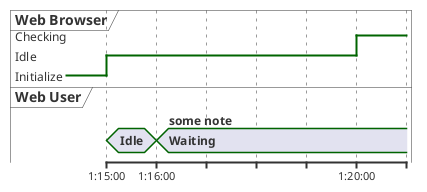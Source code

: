 @startuml
robust "Web Browser" as WB
concise "Web User" as WU

WB is Initialize

@1:15:00
WU is Idle
WB is Idle

@1:16:0
WU is Waiting : some note

@1:20:00
WB is Checking

@enduml